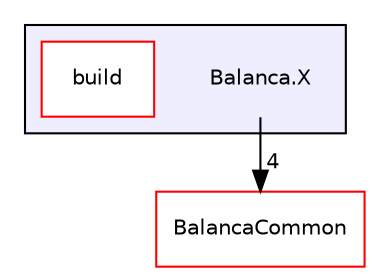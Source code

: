 digraph "Balanca.X" {
  compound=true
  node [ fontsize="10", fontname="Helvetica"];
  edge [ labelfontsize="10", labelfontname="Helvetica"];
  subgraph clusterdir_3799a30c15bfc738cb6d44f3edcafe49 {
    graph [ bgcolor="#eeeeff", pencolor="black", label="" URL="dir_3799a30c15bfc738cb6d44f3edcafe49.html"];
    dir_3799a30c15bfc738cb6d44f3edcafe49 [shape=plaintext label="Balanca.X"];
    dir_b9347e9a495e8f26b3878a289df79b5e [shape=box label="build" color="red" fillcolor="white" style="filled" URL="dir_b9347e9a495e8f26b3878a289df79b5e.html"];
  }
  dir_819260ec592670a27393b26e7734992f [shape=box label="BalancaCommon" fillcolor="white" style="filled" color="red" URL="dir_819260ec592670a27393b26e7734992f.html"];
  dir_3799a30c15bfc738cb6d44f3edcafe49->dir_819260ec592670a27393b26e7734992f [headlabel="4", labeldistance=1.5 headhref="dir_000000_000011.html"];
}
